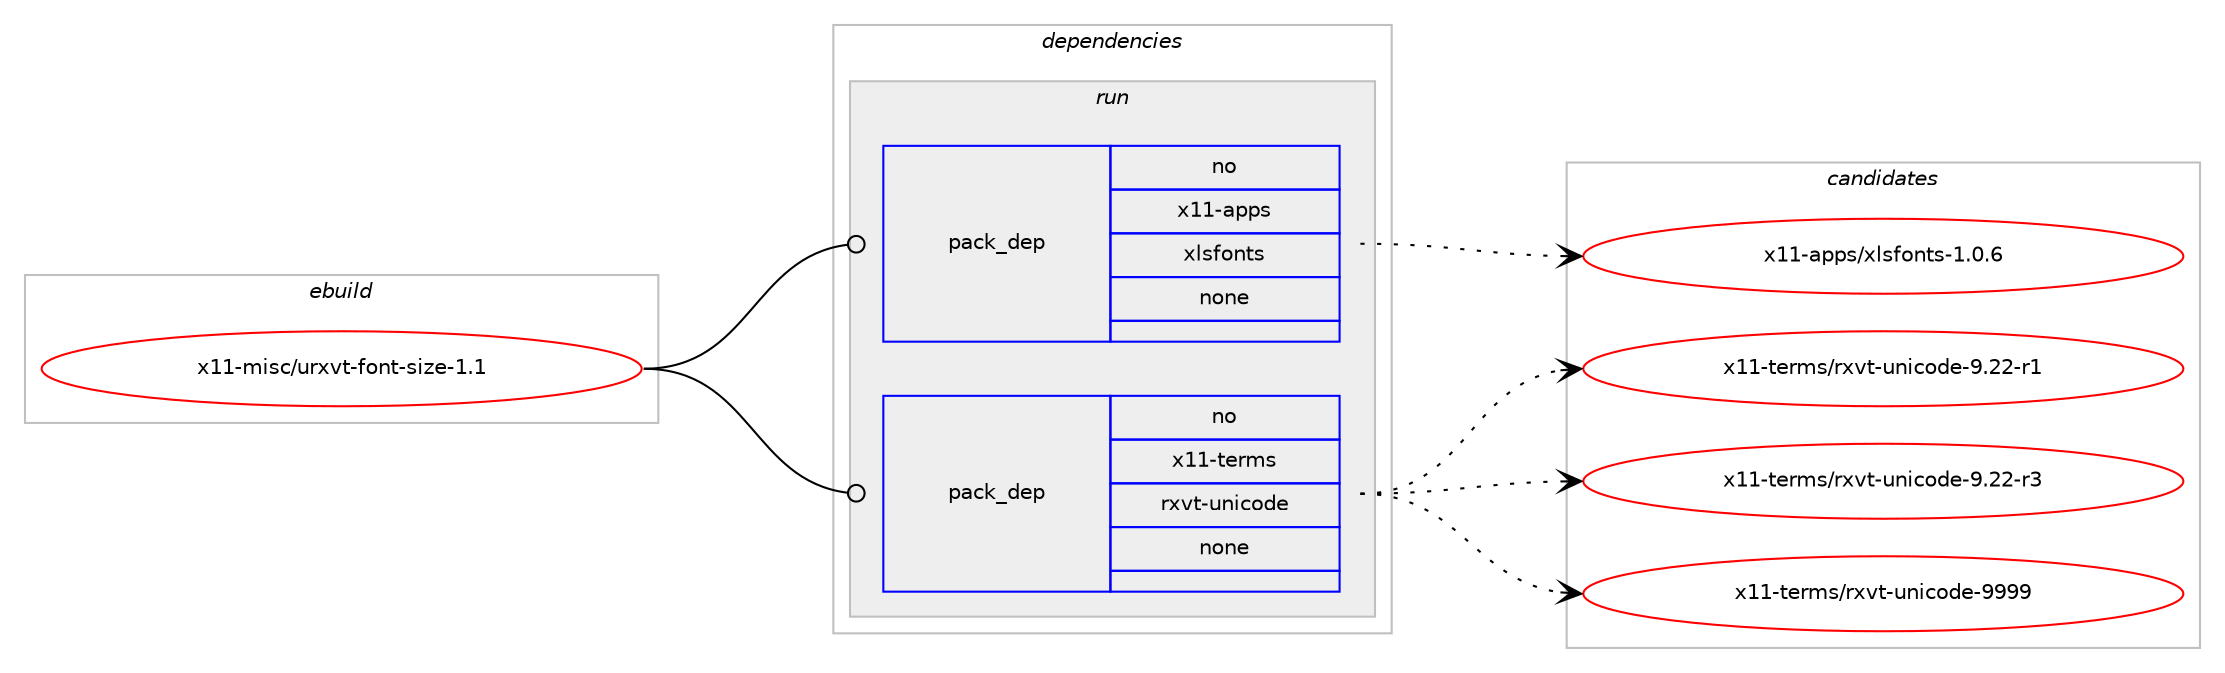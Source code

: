 digraph prolog {

# *************
# Graph options
# *************

newrank=true;
concentrate=true;
compound=true;
graph [rankdir=LR,fontname=Helvetica,fontsize=10,ranksep=1.5];#, ranksep=2.5, nodesep=0.2];
edge  [arrowhead=vee];
node  [fontname=Helvetica,fontsize=10];

# **********
# The ebuild
# **********

subgraph cluster_leftcol {
color=gray;
rank=same;
label=<<i>ebuild</i>>;
id [label="x11-misc/urxvt-font-size-1.1", color=red, width=4, href="../x11-misc/urxvt-font-size-1.1.svg"];
}

# ****************
# The dependencies
# ****************

subgraph cluster_midcol {
color=gray;
label=<<i>dependencies</i>>;
subgraph cluster_compile {
fillcolor="#eeeeee";
style=filled;
label=<<i>compile</i>>;
}
subgraph cluster_compileandrun {
fillcolor="#eeeeee";
style=filled;
label=<<i>compile and run</i>>;
}
subgraph cluster_run {
fillcolor="#eeeeee";
style=filled;
label=<<i>run</i>>;
subgraph pack684368 {
dependency921067 [label=<<TABLE BORDER="0" CELLBORDER="1" CELLSPACING="0" CELLPADDING="4" WIDTH="220"><TR><TD ROWSPAN="6" CELLPADDING="30">pack_dep</TD></TR><TR><TD WIDTH="110">no</TD></TR><TR><TD>x11-apps</TD></TR><TR><TD>xlsfonts</TD></TR><TR><TD>none</TD></TR><TR><TD></TD></TR></TABLE>>, shape=none, color=blue];
}
id:e -> dependency921067:w [weight=20,style="solid",arrowhead="odot"];
subgraph pack684369 {
dependency921068 [label=<<TABLE BORDER="0" CELLBORDER="1" CELLSPACING="0" CELLPADDING="4" WIDTH="220"><TR><TD ROWSPAN="6" CELLPADDING="30">pack_dep</TD></TR><TR><TD WIDTH="110">no</TD></TR><TR><TD>x11-terms</TD></TR><TR><TD>rxvt-unicode</TD></TR><TR><TD>none</TD></TR><TR><TD></TD></TR></TABLE>>, shape=none, color=blue];
}
id:e -> dependency921068:w [weight=20,style="solid",arrowhead="odot"];
}
}

# **************
# The candidates
# **************

subgraph cluster_choices {
rank=same;
color=gray;
label=<<i>candidates</i>>;

subgraph choice684368 {
color=black;
nodesep=1;
choice1204949459711211211547120108115102111110116115454946484654 [label="x11-apps/xlsfonts-1.0.6", color=red, width=4,href="../x11-apps/xlsfonts-1.0.6.svg"];
dependency921067:e -> choice1204949459711211211547120108115102111110116115454946484654:w [style=dotted,weight="100"];
}
subgraph choice684369 {
color=black;
nodesep=1;
choice12049494511610111410911547114120118116451171101059911110010145574650504511449 [label="x11-terms/rxvt-unicode-9.22-r1", color=red, width=4,href="../x11-terms/rxvt-unicode-9.22-r1.svg"];
choice12049494511610111410911547114120118116451171101059911110010145574650504511451 [label="x11-terms/rxvt-unicode-9.22-r3", color=red, width=4,href="../x11-terms/rxvt-unicode-9.22-r3.svg"];
choice1204949451161011141091154711412011811645117110105991111001014557575757 [label="x11-terms/rxvt-unicode-9999", color=red, width=4,href="../x11-terms/rxvt-unicode-9999.svg"];
dependency921068:e -> choice12049494511610111410911547114120118116451171101059911110010145574650504511449:w [style=dotted,weight="100"];
dependency921068:e -> choice12049494511610111410911547114120118116451171101059911110010145574650504511451:w [style=dotted,weight="100"];
dependency921068:e -> choice1204949451161011141091154711412011811645117110105991111001014557575757:w [style=dotted,weight="100"];
}
}

}
